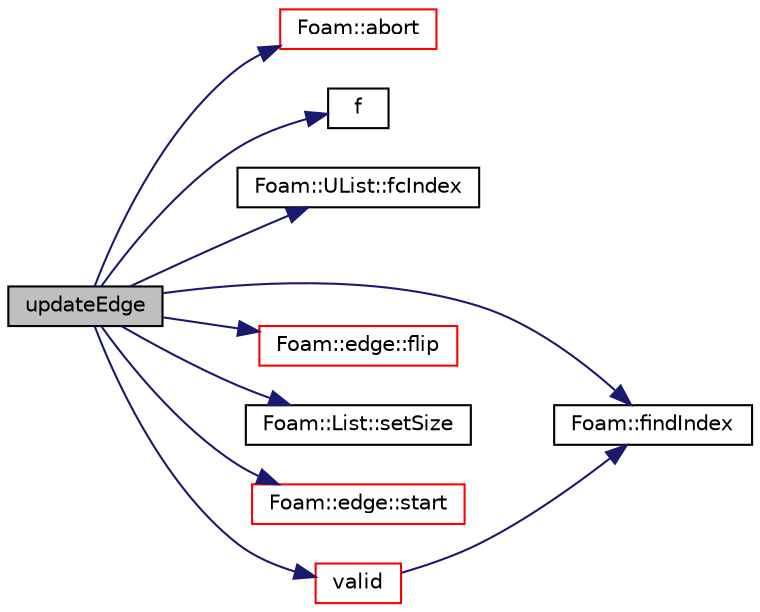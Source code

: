 digraph "updateEdge"
{
  bgcolor="transparent";
  edge [fontname="Helvetica",fontsize="10",labelfontname="Helvetica",labelfontsize="10"];
  node [fontname="Helvetica",fontsize="10",shape=record];
  rankdir="LR";
  Node138 [label="updateEdge",height=0.2,width=0.4,color="black", fillcolor="grey75", style="filled", fontcolor="black"];
  Node138 -> Node139 [color="midnightblue",fontsize="10",style="solid",fontname="Helvetica"];
  Node139 [label="Foam::abort",height=0.2,width=0.4,color="red",URL="$a21851.html#a447107a607d03e417307c203fa5fb44b"];
  Node138 -> Node184 [color="midnightblue",fontsize="10",style="solid",fontname="Helvetica"];
  Node184 [label="f",height=0.2,width=0.4,color="black",URL="$a18335.html#a888be93833ac7a23170555c69c690288"];
  Node138 -> Node185 [color="midnightblue",fontsize="10",style="solid",fontname="Helvetica"];
  Node185 [label="Foam::UList::fcIndex",height=0.2,width=0.4,color="black",URL="$a26837.html#a512534dbc231b74b95ff84902c1b2087",tooltip="Return the forward circular index, i.e. the next index. "];
  Node138 -> Node186 [color="midnightblue",fontsize="10",style="solid",fontname="Helvetica"];
  Node186 [label="Foam::findIndex",height=0.2,width=0.4,color="black",URL="$a21851.html#ac16695f83f370df159eed19f92d095fb",tooltip="Find first occurence of given element and return index,. "];
  Node138 -> Node187 [color="midnightblue",fontsize="10",style="solid",fontname="Helvetica"];
  Node187 [label="Foam::edge::flip",height=0.2,width=0.4,color="red",URL="$a28361.html#a126cb0362ae2e7935520fb27343bad31",tooltip="Flip the edge in-place. "];
  Node138 -> Node189 [color="midnightblue",fontsize="10",style="solid",fontname="Helvetica"];
  Node189 [label="Foam::List::setSize",height=0.2,width=0.4,color="black",URL="$a26833.html#aedb985ffeaf1bdbfeccc2a8730405703",tooltip="Reset size of List. "];
  Node138 -> Node190 [color="midnightblue",fontsize="10",style="solid",fontname="Helvetica"];
  Node190 [label="Foam::edge::start",height=0.2,width=0.4,color="red",URL="$a28361.html#afe56bdd2031bbf8321e35e2330c0b990",tooltip="Return start vertex label. "];
  Node138 -> Node192 [color="midnightblue",fontsize="10",style="solid",fontname="Helvetica"];
  Node192 [label="valid",height=0.2,width=0.4,color="red",URL="$a25961.html#aa4ad85c1548bba1f67ef9566c82f7baa",tooltip="Check whether origin has been changed at all or. "];
  Node192 -> Node186 [color="midnightblue",fontsize="10",style="solid",fontname="Helvetica"];
}
